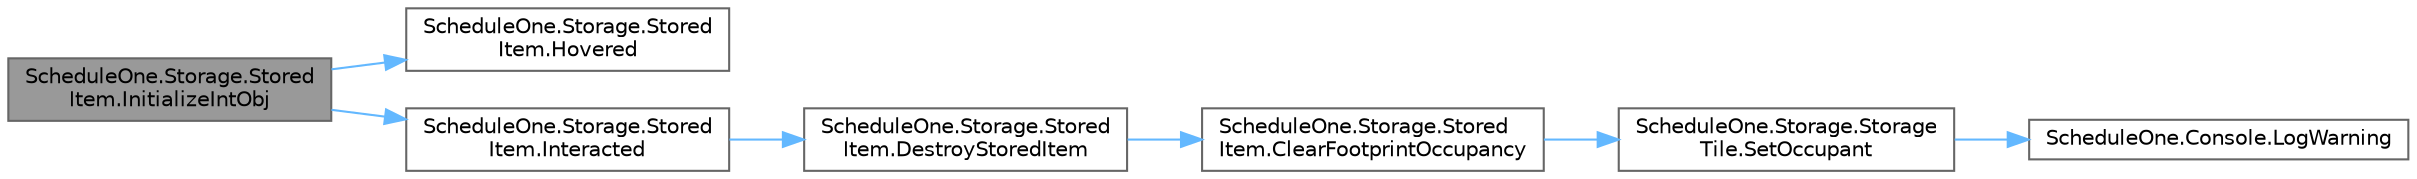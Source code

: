 digraph "ScheduleOne.Storage.StoredItem.InitializeIntObj"
{
 // LATEX_PDF_SIZE
  bgcolor="transparent";
  edge [fontname=Helvetica,fontsize=10,labelfontname=Helvetica,labelfontsize=10];
  node [fontname=Helvetica,fontsize=10,shape=box,height=0.2,width=0.4];
  rankdir="LR";
  Node1 [id="Node000001",label="ScheduleOne.Storage.Stored\lItem.InitializeIntObj",height=0.2,width=0.4,color="gray40", fillcolor="grey60", style="filled", fontcolor="black",tooltip=" "];
  Node1 -> Node2 [id="edge1_Node000001_Node000002",color="steelblue1",style="solid",tooltip=" "];
  Node2 [id="Node000002",label="ScheduleOne.Storage.Stored\lItem.Hovered",height=0.2,width=0.4,color="grey40", fillcolor="white", style="filled",URL="$class_schedule_one_1_1_storage_1_1_stored_item.html#acbef8af71523e51dd19082ba75a39daa",tooltip=" "];
  Node1 -> Node3 [id="edge2_Node000001_Node000003",color="steelblue1",style="solid",tooltip=" "];
  Node3 [id="Node000003",label="ScheduleOne.Storage.Stored\lItem.Interacted",height=0.2,width=0.4,color="grey40", fillcolor="white", style="filled",URL="$class_schedule_one_1_1_storage_1_1_stored_item.html#a17f78821568c380b23e4227ae7e81152",tooltip=" "];
  Node3 -> Node4 [id="edge3_Node000003_Node000004",color="steelblue1",style="solid",tooltip=" "];
  Node4 [id="Node000004",label="ScheduleOne.Storage.Stored\lItem.DestroyStoredItem",height=0.2,width=0.4,color="grey40", fillcolor="white", style="filled",URL="$class_schedule_one_1_1_storage_1_1_stored_item.html#a006c554e00ecb4a75e3bf3b5b42c760a",tooltip=" "];
  Node4 -> Node5 [id="edge4_Node000004_Node000005",color="steelblue1",style="solid",tooltip=" "];
  Node5 [id="Node000005",label="ScheduleOne.Storage.Stored\lItem.ClearFootprintOccupancy",height=0.2,width=0.4,color="grey40", fillcolor="white", style="filled",URL="$class_schedule_one_1_1_storage_1_1_stored_item.html#ac261b8a9581a601e3b93fb2ca5949d2d",tooltip=" "];
  Node5 -> Node6 [id="edge5_Node000005_Node000006",color="steelblue1",style="solid",tooltip=" "];
  Node6 [id="Node000006",label="ScheduleOne.Storage.Storage\lTile.SetOccupant",height=0.2,width=0.4,color="grey40", fillcolor="white", style="filled",URL="$class_schedule_one_1_1_storage_1_1_storage_tile.html#a17559152fc0b47569844992f9748e971",tooltip=" "];
  Node6 -> Node7 [id="edge6_Node000006_Node000007",color="steelblue1",style="solid",tooltip=" "];
  Node7 [id="Node000007",label="ScheduleOne.Console.LogWarning",height=0.2,width=0.4,color="grey40", fillcolor="white", style="filled",URL="$class_schedule_one_1_1_console.html#a4af4a471d16b1029b44a8121bf41d45c",tooltip=" "];
}
